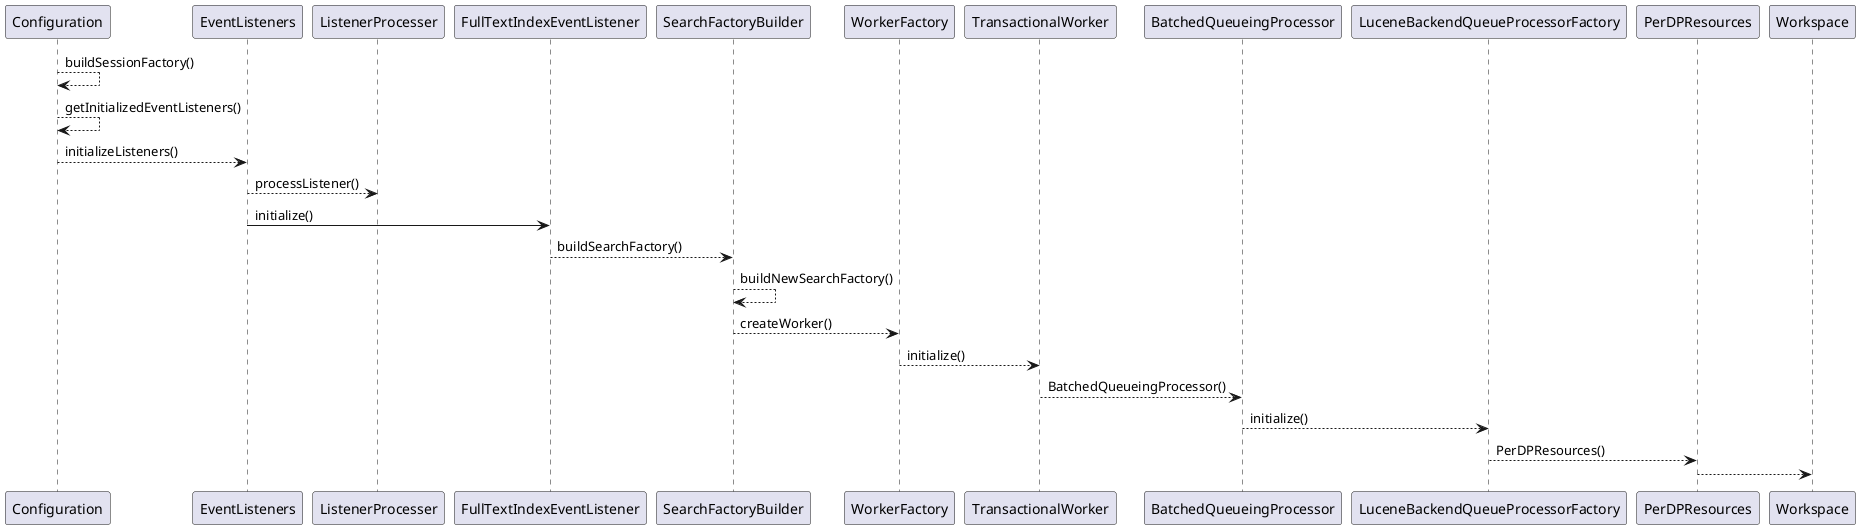 @startuml
Configuration --> Configuration:buildSessionFactory()
Configuration --> Configuration:getInitializedEventListeners()
Configuration --> EventListeners:initializeListeners()
EventListeners --> ListenerProcesser:processListener()
EventListeners -> FullTextIndexEventListener: initialize()
FullTextIndexEventListener --> SearchFactoryBuilder:buildSearchFactory()
SearchFactoryBuilder --> SearchFactoryBuilder:buildNewSearchFactory()
SearchFactoryBuilder --> WorkerFactory:createWorker()
WorkerFactory --> TransactionalWorker:initialize()
TransactionalWorker --> BatchedQueueingProcessor:BatchedQueueingProcessor()
BatchedQueueingProcessor --> LuceneBackendQueueProcessorFactory:initialize()
LuceneBackendQueueProcessorFactory --> PerDPResources:PerDPResources()
PerDPResources --> Workspace

@enduml